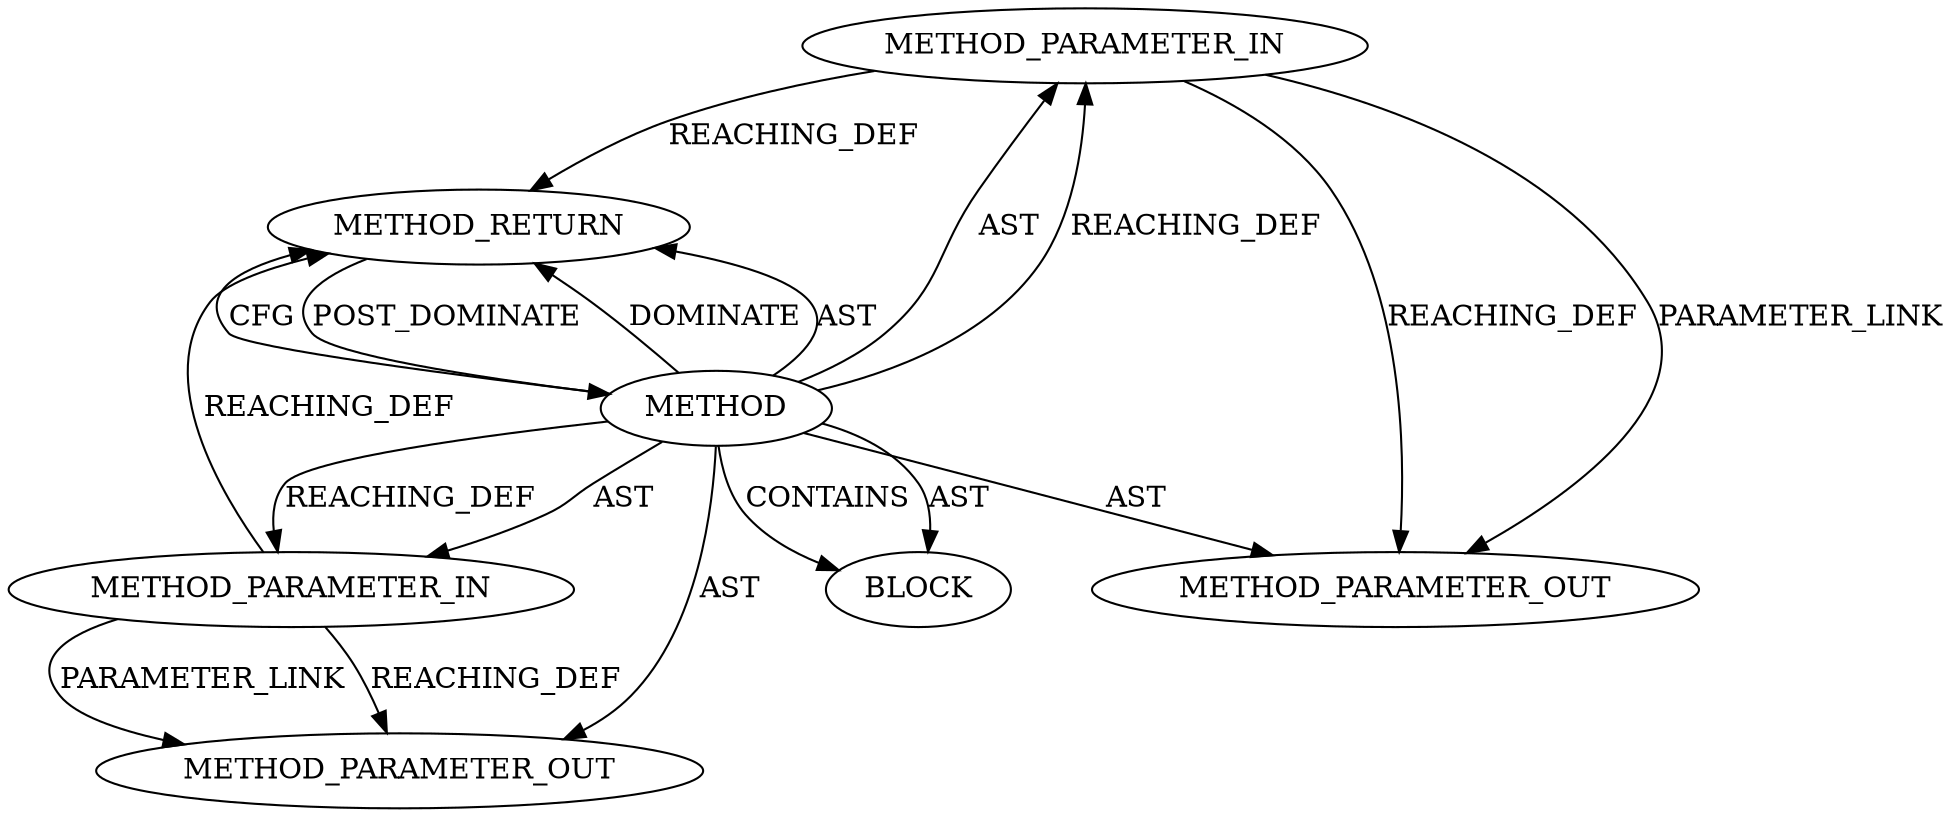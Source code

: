 digraph {
  12872 [label=METHOD_PARAMETER_IN ORDER=2 CODE="p2" IS_VARIADIC=false TYPE_FULL_NAME="ANY" EVALUATION_STRATEGY="BY_VALUE" INDEX=2 NAME="p2"]
  12873 [label=BLOCK ORDER=1 ARGUMENT_INDEX=1 CODE="<empty>" TYPE_FULL_NAME="ANY"]
  12874 [label=METHOD_RETURN ORDER=2 CODE="RET" TYPE_FULL_NAME="ANY" EVALUATION_STRATEGY="BY_VALUE"]
  13624 [label=METHOD_PARAMETER_OUT ORDER=2 CODE="p2" IS_VARIADIC=false TYPE_FULL_NAME="ANY" EVALUATION_STRATEGY="BY_VALUE" INDEX=2 NAME="p2"]
  12870 [label=METHOD AST_PARENT_TYPE="NAMESPACE_BLOCK" AST_PARENT_FULL_NAME="<global>" ORDER=0 CODE="<empty>" FULL_NAME="PTR_ALIGN" IS_EXTERNAL=true FILENAME="<empty>" SIGNATURE="" NAME="PTR_ALIGN"]
  12871 [label=METHOD_PARAMETER_IN ORDER=1 CODE="p1" IS_VARIADIC=false TYPE_FULL_NAME="ANY" EVALUATION_STRATEGY="BY_VALUE" INDEX=1 NAME="p1"]
  13623 [label=METHOD_PARAMETER_OUT ORDER=1 CODE="p1" IS_VARIADIC=false TYPE_FULL_NAME="ANY" EVALUATION_STRATEGY="BY_VALUE" INDEX=1 NAME="p1"]
  12870 -> 12872 [label=AST ]
  12870 -> 12874 [label=DOMINATE ]
  12870 -> 12873 [label=AST ]
  12870 -> 12873 [label=CONTAINS ]
  12871 -> 13623 [label=REACHING_DEF VARIABLE="p1"]
  12870 -> 12871 [label=AST ]
  12870 -> 12874 [label=AST ]
  12874 -> 12870 [label=POST_DOMINATE ]
  12870 -> 13624 [label=AST ]
  12872 -> 13624 [label=REACHING_DEF VARIABLE="p2"]
  12870 -> 12871 [label=REACHING_DEF VARIABLE=""]
  12871 -> 12874 [label=REACHING_DEF VARIABLE="p1"]
  12870 -> 12874 [label=CFG ]
  12870 -> 12872 [label=REACHING_DEF VARIABLE=""]
  12872 -> 13624 [label=PARAMETER_LINK ]
  12872 -> 12874 [label=REACHING_DEF VARIABLE="p2"]
  12870 -> 13623 [label=AST ]
  12871 -> 13623 [label=PARAMETER_LINK ]
}

